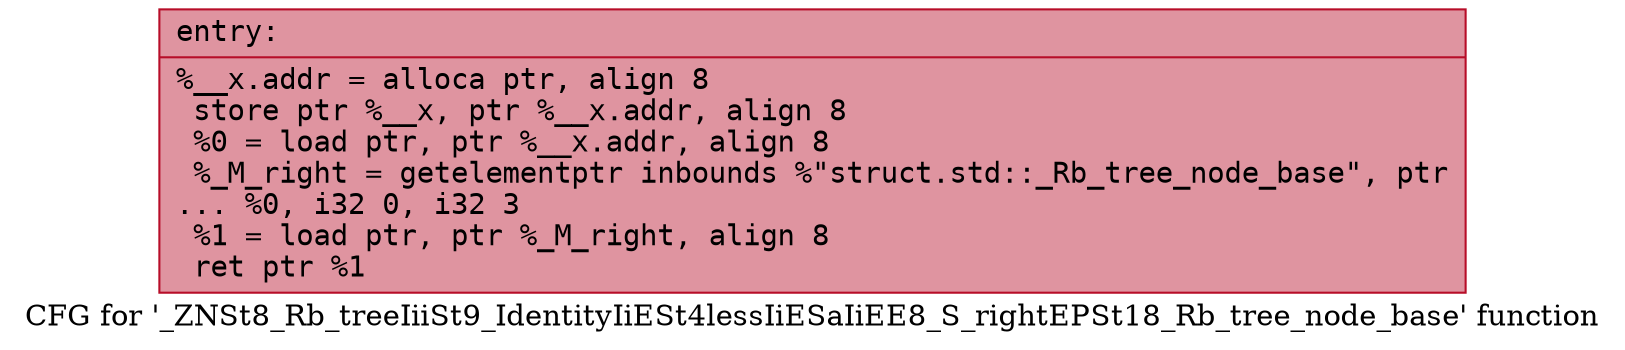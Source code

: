 digraph "CFG for '_ZNSt8_Rb_treeIiiSt9_IdentityIiESt4lessIiESaIiEE8_S_rightEPSt18_Rb_tree_node_base' function" {
	label="CFG for '_ZNSt8_Rb_treeIiiSt9_IdentityIiESt4lessIiESaIiEE8_S_rightEPSt18_Rb_tree_node_base' function";

	Node0x55aea91b9b40 [shape=record,color="#b70d28ff", style=filled, fillcolor="#b70d2870" fontname="Courier",label="{entry:\l|  %__x.addr = alloca ptr, align 8\l  store ptr %__x, ptr %__x.addr, align 8\l  %0 = load ptr, ptr %__x.addr, align 8\l  %_M_right = getelementptr inbounds %\"struct.std::_Rb_tree_node_base\", ptr\l... %0, i32 0, i32 3\l  %1 = load ptr, ptr %_M_right, align 8\l  ret ptr %1\l}"];
}

